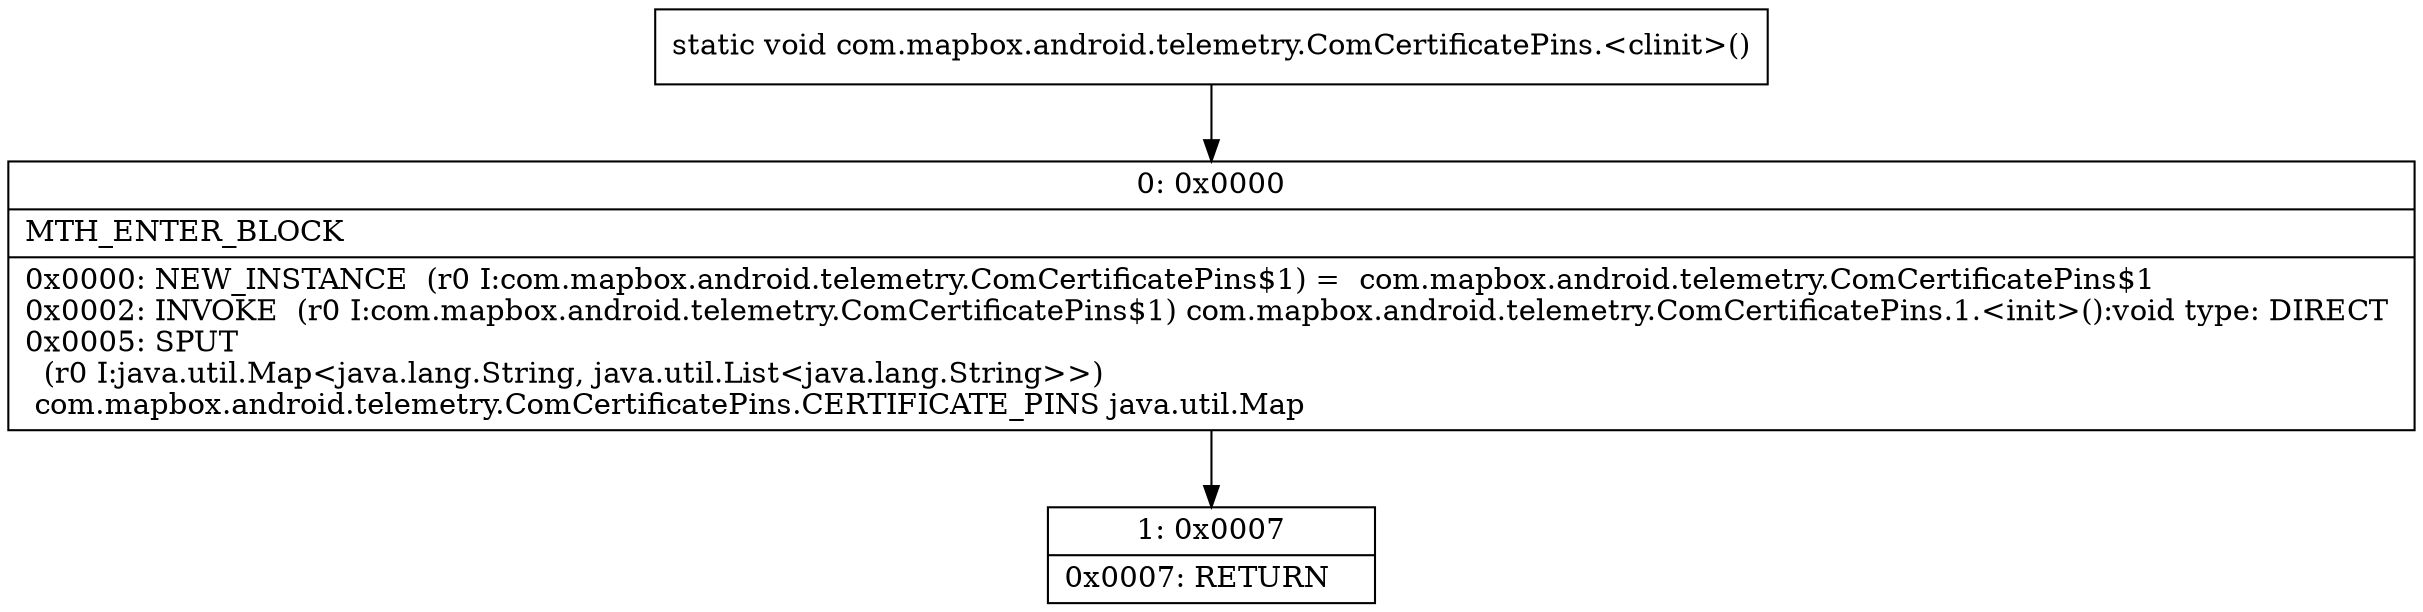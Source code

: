 digraph "CFG forcom.mapbox.android.telemetry.ComCertificatePins.\<clinit\>()V" {
Node_0 [shape=record,label="{0\:\ 0x0000|MTH_ENTER_BLOCK\l|0x0000: NEW_INSTANCE  (r0 I:com.mapbox.android.telemetry.ComCertificatePins$1) =  com.mapbox.android.telemetry.ComCertificatePins$1 \l0x0002: INVOKE  (r0 I:com.mapbox.android.telemetry.ComCertificatePins$1) com.mapbox.android.telemetry.ComCertificatePins.1.\<init\>():void type: DIRECT \l0x0005: SPUT  \l  (r0 I:java.util.Map\<java.lang.String, java.util.List\<java.lang.String\>\>)\l com.mapbox.android.telemetry.ComCertificatePins.CERTIFICATE_PINS java.util.Map \l}"];
Node_1 [shape=record,label="{1\:\ 0x0007|0x0007: RETURN   \l}"];
MethodNode[shape=record,label="{static void com.mapbox.android.telemetry.ComCertificatePins.\<clinit\>() }"];
MethodNode -> Node_0;
Node_0 -> Node_1;
}

